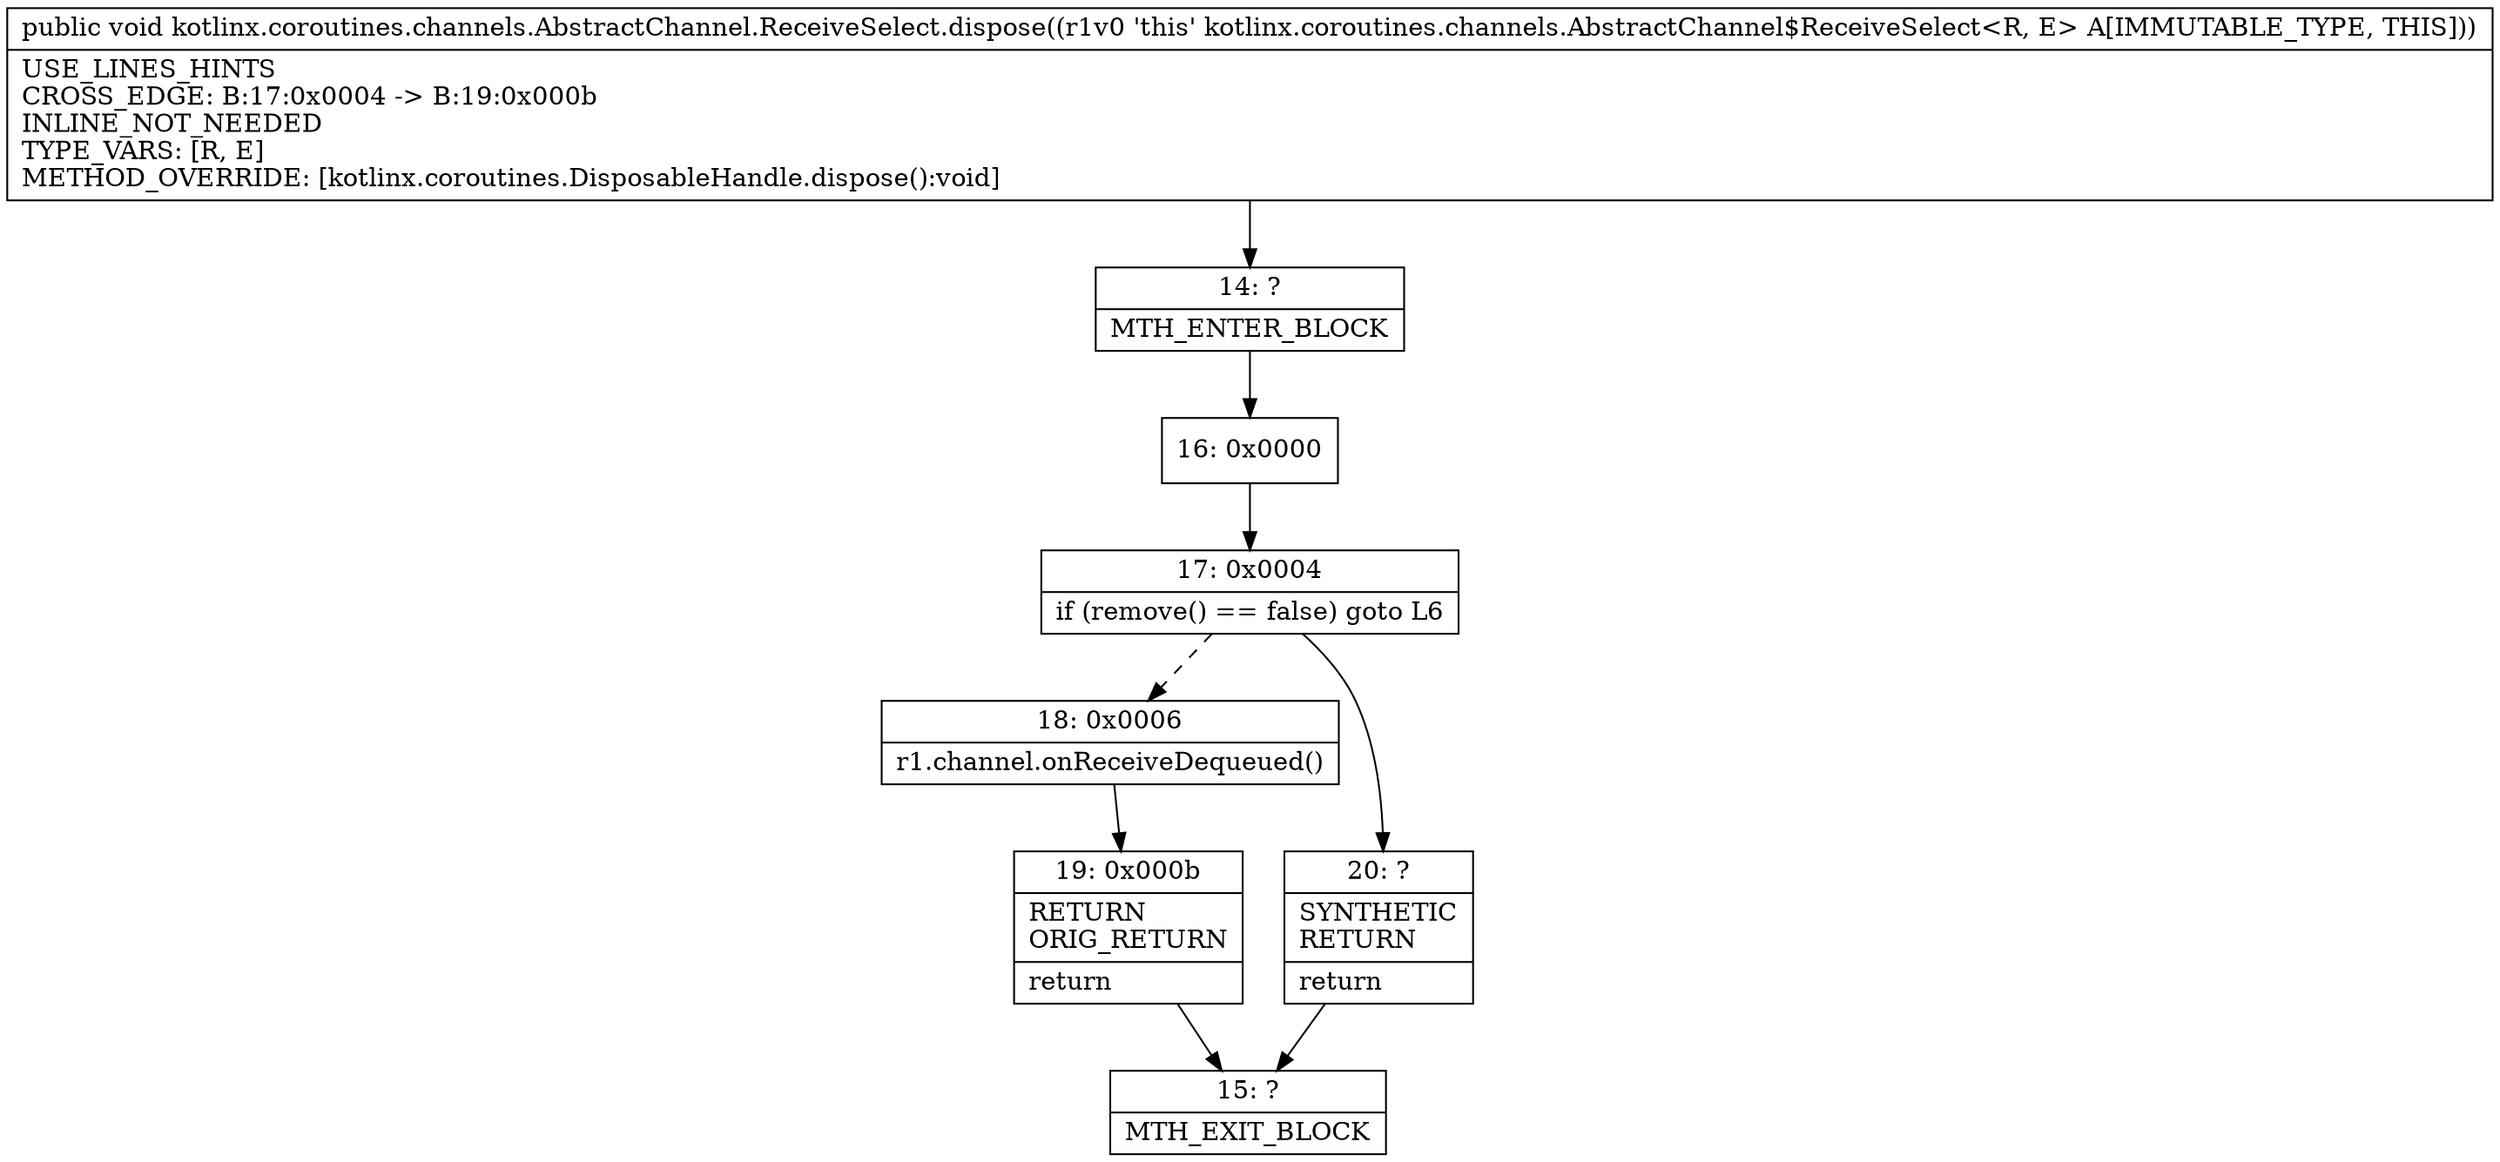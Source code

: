 digraph "CFG forkotlinx.coroutines.channels.AbstractChannel.ReceiveSelect.dispose()V" {
Node_14 [shape=record,label="{14\:\ ?|MTH_ENTER_BLOCK\l}"];
Node_16 [shape=record,label="{16\:\ 0x0000}"];
Node_17 [shape=record,label="{17\:\ 0x0004|if (remove() == false) goto L6\l}"];
Node_18 [shape=record,label="{18\:\ 0x0006|r1.channel.onReceiveDequeued()\l}"];
Node_19 [shape=record,label="{19\:\ 0x000b|RETURN\lORIG_RETURN\l|return\l}"];
Node_15 [shape=record,label="{15\:\ ?|MTH_EXIT_BLOCK\l}"];
Node_20 [shape=record,label="{20\:\ ?|SYNTHETIC\lRETURN\l|return\l}"];
MethodNode[shape=record,label="{public void kotlinx.coroutines.channels.AbstractChannel.ReceiveSelect.dispose((r1v0 'this' kotlinx.coroutines.channels.AbstractChannel$ReceiveSelect\<R, E\> A[IMMUTABLE_TYPE, THIS]))  | USE_LINES_HINTS\lCROSS_EDGE: B:17:0x0004 \-\> B:19:0x000b\lINLINE_NOT_NEEDED\lTYPE_VARS: [R, E]\lMETHOD_OVERRIDE: [kotlinx.coroutines.DisposableHandle.dispose():void]\l}"];
MethodNode -> Node_14;Node_14 -> Node_16;
Node_16 -> Node_17;
Node_17 -> Node_18[style=dashed];
Node_17 -> Node_20;
Node_18 -> Node_19;
Node_19 -> Node_15;
Node_20 -> Node_15;
}

